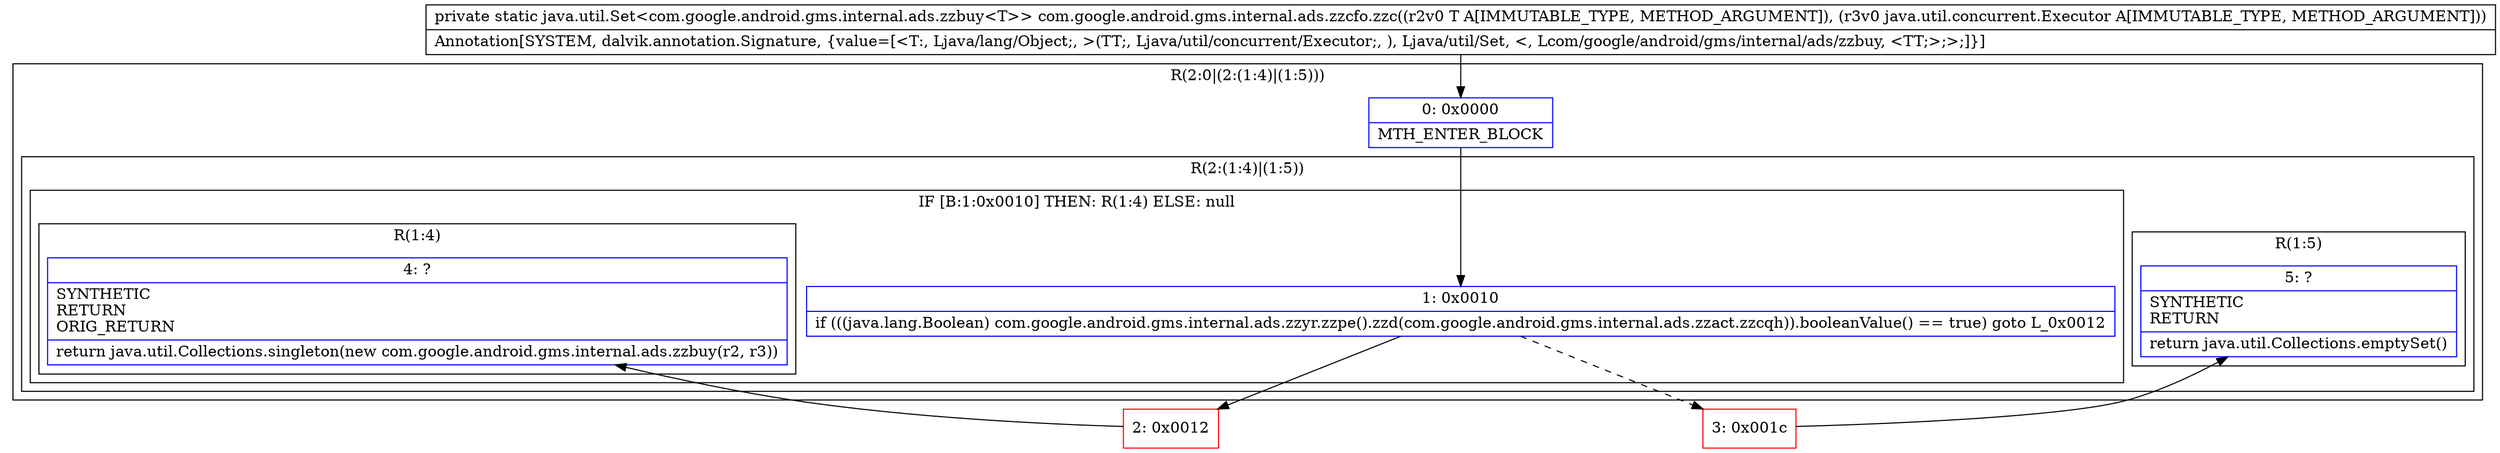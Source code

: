digraph "CFG forcom.google.android.gms.internal.ads.zzcfo.zzc(Ljava\/lang\/Object;Ljava\/util\/concurrent\/Executor;)Ljava\/util\/Set;" {
subgraph cluster_Region_1623840328 {
label = "R(2:0|(2:(1:4)|(1:5)))";
node [shape=record,color=blue];
Node_0 [shape=record,label="{0\:\ 0x0000|MTH_ENTER_BLOCK\l}"];
subgraph cluster_Region_1200413679 {
label = "R(2:(1:4)|(1:5))";
node [shape=record,color=blue];
subgraph cluster_IfRegion_2015925807 {
label = "IF [B:1:0x0010] THEN: R(1:4) ELSE: null";
node [shape=record,color=blue];
Node_1 [shape=record,label="{1\:\ 0x0010|if (((java.lang.Boolean) com.google.android.gms.internal.ads.zzyr.zzpe().zzd(com.google.android.gms.internal.ads.zzact.zzcqh)).booleanValue() == true) goto L_0x0012\l}"];
subgraph cluster_Region_811017302 {
label = "R(1:4)";
node [shape=record,color=blue];
Node_4 [shape=record,label="{4\:\ ?|SYNTHETIC\lRETURN\lORIG_RETURN\l|return java.util.Collections.singleton(new com.google.android.gms.internal.ads.zzbuy(r2, r3))\l}"];
}
}
subgraph cluster_Region_503504770 {
label = "R(1:5)";
node [shape=record,color=blue];
Node_5 [shape=record,label="{5\:\ ?|SYNTHETIC\lRETURN\l|return java.util.Collections.emptySet()\l}"];
}
}
}
Node_2 [shape=record,color=red,label="{2\:\ 0x0012}"];
Node_3 [shape=record,color=red,label="{3\:\ 0x001c}"];
MethodNode[shape=record,label="{private static java.util.Set\<com.google.android.gms.internal.ads.zzbuy\<T\>\> com.google.android.gms.internal.ads.zzcfo.zzc((r2v0 T A[IMMUTABLE_TYPE, METHOD_ARGUMENT]), (r3v0 java.util.concurrent.Executor A[IMMUTABLE_TYPE, METHOD_ARGUMENT]))  | Annotation[SYSTEM, dalvik.annotation.Signature, \{value=[\<T:, Ljava\/lang\/Object;, \>(TT;, Ljava\/util\/concurrent\/Executor;, ), Ljava\/util\/Set, \<, Lcom\/google\/android\/gms\/internal\/ads\/zzbuy, \<TT;\>;\>;]\}]\l}"];
MethodNode -> Node_0;
Node_0 -> Node_1;
Node_1 -> Node_2;
Node_1 -> Node_3[style=dashed];
Node_2 -> Node_4;
Node_3 -> Node_5;
}

